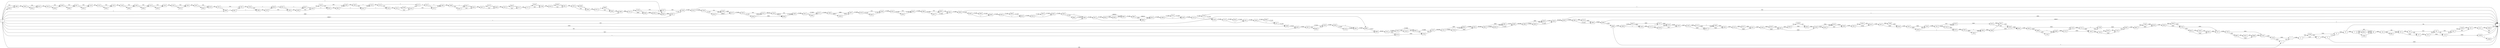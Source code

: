 digraph {
	graph [rankdir=LR]
	node [shape=rectangle]
	2 -> 5 [label=3187]
	5 -> 8 [label=11668]
	8 -> 71 [label=3187]
	8 -> 9798 [label=8481]
	71 -> 72 [label=4010]
	72 -> 1 [label=1840]
	72 -> 74 [label=2170]
	74 -> 76 [label=9828]
	76 -> 77 [label=9063]
	76 -> 1 [label=765]
	77 -> 98 [label=582]
	77 -> 9841 [label=7658]
	77 -> 10461 [label=823]
	98 -> 104 [label=9063]
	104 -> 125 [label=582]
	104 -> 9861 [label=8481]
	125 -> 135 [label=1405]
	125 -> 147 [label=7658]
	135 -> 147 [label=582]
	135 -> 161 [label=823]
	147 -> 155 [label=8240]
	155 -> 161 [label=582]
	155 -> 176 [label=7658]
	161 -> 176 [label=582]
	161 -> 204 [label=823]
	176 -> 204 [label=582]
	176 -> 10198 [label=7658]
	204 -> 225 [label=582]
	204 -> 10548 [label=823]
	225 -> 441 [label=1405]
	441 -> 1 [label=582]
	441 -> 10564 [label=823]
	1985 -> 1991 [label=325]
	1991 -> 2012 [label=324]
	1991 -> 8323 [label=1]
	2012 -> 2015 [label=325]
	2015 -> 2036 [label=324]
	2015 -> 8343 [label=1]
	2036 -> 2057 [label=324]
	2036 -> 8363 [label=1]
	2057 -> 2120 [label=324]
	2057 -> 8425 [label=1]
	2120 -> 2132 [label=325]
	2132 -> 2153 [label=324]
	2132 -> 8445 [label=1]
	2153 -> 2159 [label=325]
	2159 -> 2180 [label=324]
	2159 -> 8465 [label=1]
	2180 -> 2210 [label=324]
	2180 -> 8494 [label=1]
	2210 -> 2252 [label=324]
	2210 -> 8535 [label=1]
	2252 -> 2255 [label=325]
	2255 -> 2294 [label=324]
	2255 -> 8573 [label=1]
	2294 -> 2297 [label=325]
	2297 -> 2318 [label=324]
	2297 -> 8593 [label=1]
	2318 -> 2321 [label=325]
	2321 -> 2351 [label=324]
	2321 -> 5965 [label=1]
	2351 -> 2354 [label=325]
	2354 -> 2366 [label=324]
	2354 -> 6019 [label=1]
	2366 -> 2378 [label=325]
	2378 -> 2405 [label=324]
	2378 -> 6019 [label=1]
	2405 -> 2408 [label=325]
	2408 -> 2429 [label=324]
	2408 -> 6057 [label=1]
	2429 -> 2442 [label=324]
	2429 -> 5952 [label=2]
	2442 -> 2463 [label=200]
	2442 -> 5952 [label=124]
	2463 -> 2483 [label=325]
	2483 -> 2507 [label=324]
	2483 -> 2516 [label=1]
	2507 -> 2516 [label=324]
	2507 -> 2528 [label=1]
	2516 -> 2519 [label=325]
	2519 -> 2528 [label=324]
	2519 -> 6175 [label=1]
	2528 -> 2531 [label=325]
	2531 -> 2552 [label=324]
	2531 -> 6169 [label=1]
	2552 -> 2573 [label=324]
	2552 -> 6175 [label=1]
	2573 -> 2585 [label=325]
	2585 -> 2588 [label=326]
	2588 -> 2597 [label=325]
	2588 -> 6201 [label=1]
	2597 -> 2618 [label=324]
	2597 -> 6201 [label=1]
	2618 -> 2627 [label=326]
	2627 -> 2648 [label=325]
	2627 -> 8775 [label=1]
	2648 -> 2672 [label=326]
	2672 -> 2717 [label=325]
	2672 -> 8819 [label=1]
	2717 -> 2777 [label=326]
	2777 -> 2798 [label=325]
	2777 -> 6229 [label=1]
	2798 -> 2810 [label=326]
	2810 -> 2831 [label=324]
	2810 -> 6249 [label=2]
	2831 -> 2870 [label=326]
	2870 -> 2891 [label=324]
	2870 -> 6269 [label=2]
	2891 -> 2972 [label=326]
	2972 -> 2993 [label=325]
	2972 -> 8839 [label=1]
	2993 -> 3099 [label=326]
	3099 -> 3131 [label=2989]
	3131 -> 3146 [label=325]
	3131 -> 6290 [label=2664]
	3146 -> 3167 [label=324]
	3146 -> 6290 [label=1]
	3167 -> 3194 [label=326]
	3194 -> 3224 [label=271807]
	3224 -> 1 [label=1]
	3224 -> 3239 [label=271806]
	3239 -> 3260 [label=324]
	3239 -> 6316 [label=271482]
	3260 -> 3272 [label=2989]
	3272 -> 3294 [label=271806]
	3294 -> 3315 [label=324]
	3294 -> 6339 [label=271482]
	3315 -> 3326 [label=269142]
	3326 -> 3348 [label=324]
	3326 -> 6348 [label=268818]
	3348 -> 3351 [label=271806]
	3351 -> 3372 [label=271805]
	3351 -> 6385 [label=1]
	3372 -> 3386 [label=271806]
	3386 -> 3407 [label=2989]
	3386 -> 10623 [label=268817]
	3407 -> 3419 [label=271806]
	3419 -> 3440 [label=324]
	3419 -> 6405 [label=271482]
	3440 -> 3823 [label=271806]
	3823 -> 3853 [label=324]
	3823 -> 6434 [label=271482]
	3853 -> 3880 [label=271806]
	3880 -> 3901 [label=324]
	3880 -> 6437 [label=271482]
	3901 -> 3904 [label=325]
	3904 -> 3963 [label=271806]
	3963 -> 1 [label=324]
	3963 -> 6463 [label=271482]
	3964 -> 3972 [label=271483]
	3972 -> 3993 [label=1]
	3972 -> 6626 [label=271482]
	3993 -> 4014 [label=2665]
	4014 -> 4088 [label=271483]
	4088 -> 4109 [label=1]
	4088 -> 6701 [label=271482]
	4109 -> 4115 [label=271483]
	4115 -> 4136 [label=1]
	4115 -> 6703 [label=271482]
	4136 -> 4170 [label=271482]
	4170 -> 4191 [label=1]
	4170 -> 9044 [label=271481]
	4191 -> 4206 [label=271482]
	4206 -> 4227 [label=1]
	4206 -> 9064 [label=271481]
	4227 -> 4299 [label=271482]
	4299 -> 4303 [label=273322]
	4303 -> 4307 [label=274087]
	4307 -> 4328 [label=273322]
	4307 -> 9084 [label=765]
	4328 -> 4584 [label=274087]
	4584 -> 4641 [label=1]
	4584 -> 6759 [label=274086]
	4641 -> 4683 [label=274087]
	4683 -> 4699 [label=274910]
	4699 -> 4701 [label=282567]
	4701 -> 4718 [label=7658]
	4701 -> 6768 [label=274909]
	4718 -> 4764 [label=7659]
	4764 -> 4767 [label=8482]
	4767 -> 4791 [label=282568]
	4791 -> 4794 [label=279905]
	4791 -> 6842 [label=2663]
	4794 -> 4824 [label=8482]
	4794 -> 6842 [label=271423]
	4824 -> 4851 [label=282568]
	4851 -> 4854 [label=279905]
	4851 -> 4881 [label=2663]
	4854 -> 4881 [label=8482]
	4854 -> 4890 [label=271423]
	4881 -> 4890 [label=11145]
	4890 -> 4896 [label=282568]
	4896 -> 4905 [label=279905]
	4896 -> 4923 [label=2663]
	4905 -> 4923 [label=8482]
	4905 -> 4926 [label=271423]
	4923 -> 4926 [label=11145]
	4926 -> 4930 [label=282568]
	4930 -> 1 [label=2663]
	4930 -> 4962 [label=279905]
	4962 -> 4983 [label=271424]
	4962 -> 9124 [label=8481]
	4983 -> 4994 [label=279905]
	4994 -> 1 [label=268817]
	4994 -> 4999 [label=11088]
	4999 -> 1 [label=1]
	4999 -> 5088 [label=11087]
	5088 -> 5109 [label=1]
	5088 -> 6920 [label=11086]
	5109 -> 5112 [label=8482]
	5112 -> 5137 [label=1]
	5112 -> 9159 [label=8481]
	5137 -> 5145 [label=2606]
	5145 -> 5160 [label=10264]
	5160 -> 5163 [label=11087]
	5163 -> 5175 [label=8482]
	5163 -> 6977 [label=2605]
	5175 -> 5196 [label=1]
	5175 -> 6977 [label=8481]
	5196 -> 5205 [label=3429]
	5205 -> 5210 [label=11087]
	5210 -> 5231 [label=2606]
	5210 -> 9212 [label=8481]
	5231 -> 5240 [label=11087]
	5240 -> 5262 [label=2606]
	5240 -> 9233 [label=8481]
	5262 -> 5349 [label=2606]
	5262 -> 9283 [label=8481]
	5349 -> 5352 [label=3429]
	5349 -> 5370 [label=7658]
	5352 -> 5370 [label=2606]
	5352 -> 5385 [label=823]
	5370 -> 5385 [label=10264]
	5385 -> 5391 [label=11087]
	5391 -> 5412 [label=10264]
	5391 -> 10341 [label=823]
	5412 -> 5507 [label=11087]
	5507 -> 5528 [label=8482]
	5507 -> 7008 [label=2605]
	5528 -> 5531 [label=11087]
	5531 -> 5540 [label=2606]
	5531 -> 7020 [label=8481]
	5540 -> 5576 [label=1]
	5540 -> 7020 [label=2605]
	5576 -> 5582 [label=2606]
	5582 -> 5603 [label=1]
	5582 -> 7063 [label=2605]
	5603 -> 5606 [label=2606]
	5606 -> 5621 [label=1]
	5606 -> 5645 [label=2605]
	5621 -> 5636 [label=7659]
	5636 -> 5645 [label=8482]
	5645 -> 5653 [label=11087]
	5653 -> 5666 [label=2606]
	5653 -> 5726 [label=8481]
	5666 -> 5699 [label=1]
	5666 -> 7133 [label=2605]
	5699 -> 5720 [label=2606]
	5720 -> 5726 [label=1]
	5720 -> 7160 [label=2605]
	5726 -> 5741 [label=8482]
	5741 -> 5768 [label=1]
	5741 -> 7160 [label=8481]
	5768 -> 5852 [label=8482]
	5852 -> 5897 [label=11087]
	5897 -> 5918 [label=8482]
	5897 -> 7284 [label=2605]
	5918 -> 5930 [label=11087]
	5930 -> 5944 [label=8482]
	5930 -> 7332 [label=2605]
	5944 -> 1 [label=1]
	5944 -> 7332 [label=8481]
	5952 -> 5961 [label=126]
	5961 -> 2463 [label=125]
	5961 -> 2507 [label=1]
	5965 -> 5987 [label=2]
	5987 -> 2351 [label=1]
	5987 -> 2366 [label=1]
	6019 -> 6031 [label=2]
	6031 -> 2405 [label=1]
	6031 -> 6057 [label=1]
	6057 -> 2429 [label=2]
	6169 -> 2552 [label=1]
	6175 -> 6181 [label=2]
	6181 -> 2573 [label=1]
	6181 -> 2585 [label=1]
	6201 -> 2618 [label=2]
	6229 -> 2798 [label=1]
	6249 -> 2831 [label=2]
	6269 -> 2891 [label=2]
	6290 -> 6293 [label=2665]
	6293 -> 3167 [label=2]
	6293 -> 8845 [label=2663]
	6316 -> 3260 [label=2665]
	6316 -> 3272 [label=268817]
	6339 -> 3315 [label=268818]
	6339 -> 6348 [label=2664]
	6348 -> 3348 [label=271482]
	6385 -> 3372 [label=1]
	6405 -> 3440 [label=271482]
	6434 -> 3853 [label=271482]
	6437 -> 3901 [label=1]
	6437 -> 3904 [label=271481]
	6463 -> 6484 [label=1]
	6463 -> 8930 [label=271481]
	6484 -> 6503 [label=271482]
	6503 -> 6524 [label=1]
	6503 -> 8950 [label=271481]
	6524 -> 6542 [label=271482]
	6542 -> 6563 [label=1]
	6542 -> 8970 [label=271481]
	6563 -> 6582 [label=271482]
	6582 -> 3964 [label=1]
	6582 -> 8991 [label=271481]
	6626 -> 6660 [label=268818]
	6626 -> 9006 [label=2664]
	6660 -> 6661 [label=271482]
	6661 -> 3993 [label=2664]
	6661 -> 4014 [label=268818]
	6701 -> 4109 [label=271482]
	6703 -> 1 [label=1]
	6703 -> 4136 [label=271481]
	6759 -> 4641 [label=274086]
	6768 -> 6804 [label=274086]
	6768 -> 10233 [label=823]
	6804 -> 4767 [label=274086]
	6804 -> 4764 [label=823]
	6842 -> 4824 [label=274086]
	6920 -> 5137 [label=2605]
	6920 -> 5109 [label=8481]
	6977 -> 5196 [label=3428]
	6977 -> 5205 [label=7658]
	7008 -> 5528 [label=2605]
	7020 -> 7021 [label=11086]
	7021 -> 7023 [label=10263]
	7021 -> 9378 [label=823]
	7023 -> 5576 [label=2605]
	7023 -> 9378 [label=7658]
	7063 -> 5603 [label=2605]
	7133 -> 5699 [label=2605]
	7160 -> 7203 [label=2605]
	7160 -> 5768 [label=8481]
	7203 -> 7224 [label=1840]
	7203 -> 9104 [label=765]
	7224 -> 5852 [label=2605]
	7284 -> 5918 [label=2605]
	7332 -> 7417 [label=2605]
	7332 -> 9614 [label=8481]
	7417 -> 7425 [label=11086]
	7425 -> 7497 [label=2605]
	7425 -> 9665 [label=8481]
	7497 -> 7518 [label=11086]
	7518 -> 2 [label=2605]
	7518 -> 5 [label=8481]
	8303 -> 1985 [label=1]
	8323 -> 2012 [label=1]
	8343 -> 2036 [label=1]
	8363 -> 2057 [label=1]
	8425 -> 2120 [label=1]
	8445 -> 2153 [label=1]
	8465 -> 2180 [label=1]
	8494 -> 2210 [label=1]
	8535 -> 2252 [label=1]
	8573 -> 2294 [label=1]
	8593 -> 2318 [label=1]
	8775 -> 2648 [label=1]
	8819 -> 2717 [label=1]
	8839 -> 2993 [label=1]
	8845 -> 8857 [label=2664]
	8857 -> 3194 [label=271481]
	8930 -> 6484 [label=271481]
	8950 -> 6524 [label=271481]
	8970 -> 6563 [label=271481]
	8991 -> 3964 [label=271481]
	9006 -> 6660 [label=2664]
	9044 -> 4191 [label=271481]
	9064 -> 4227 [label=271481]
	9084 -> 4328 [label=765]
	9104 -> 7224 [label=765]
	9124 -> 4983 [label=8481]
	9159 -> 5145 [label=7658]
	9159 -> 5160 [label=823]
	9212 -> 5231 [label=8481]
	9233 -> 5262 [label=8481]
	9283 -> 9304 [label=7658]
	9283 -> 10289 [label=823]
	9304 -> 5349 [label=8481]
	9378 -> 9419 [label=8481]
	9419 -> 5621 [label=7658]
	9419 -> 5636 [label=823]
	9614 -> 9635 [label=7658]
	9614 -> 10401 [label=823]
	9635 -> 7417 [label=8481]
	9665 -> 9686 [label=7658]
	9665 -> 10421 [label=823]
	9686 -> 7497 [label=8481]
	9798 -> 74 [label=7658]
	9798 -> 71 [label=823]
	9841 -> 98 [label=7658]
	9861 -> 125 [label=8481]
	10198 -> 1 [label=7657]
	10198 -> 10583 [label=1]
	10233 -> 6804 [label=823]
	10289 -> 9304 [label=823]
	10341 -> 5412 [label=823]
	10401 -> 9635 [label=823]
	10421 -> 9686 [label=823]
	10461 -> 98 [label=823]
	10548 -> 225 [label=823]
	10564 -> 1 [label=823]
	10583 -> 1 [label=1]
	10623 -> 3407 [label=268817]
	0 -> 2 [label=582]
	0 -> 3964 [label=1]
	0 -> 5965 [label=1]
	0 -> 4299 [label=1840]
	0 -> 8845 [label=1]
	0 -> 4303 [label=765]
	0 -> 4699 [label=7657]
	0 -> 4683 [label=823]
	0 -> 4718 [label=1]
	0 -> 8857 [label=268817]
	0 -> 3099 [label=2663]
	0 -> 1985 [label=324]
	0 -> 8303 [label=1]
}
